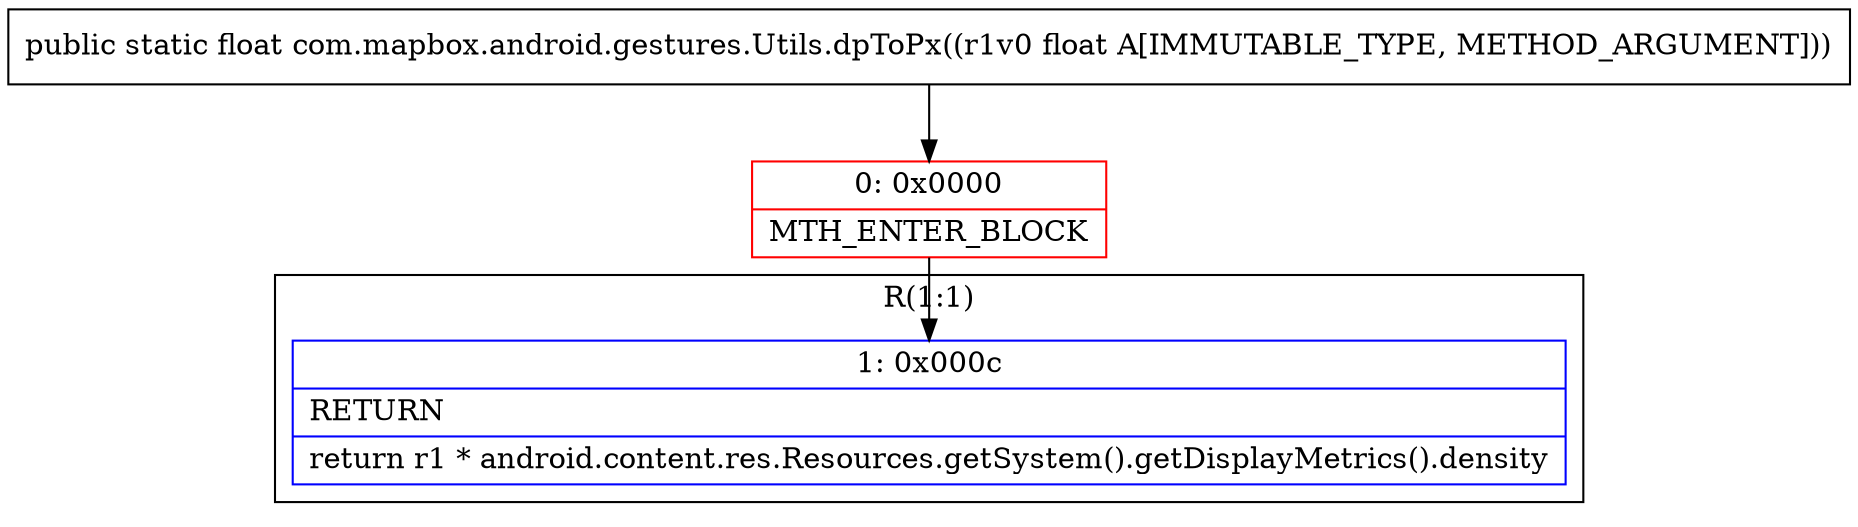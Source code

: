 digraph "CFG forcom.mapbox.android.gestures.Utils.dpToPx(F)F" {
subgraph cluster_Region_764127672 {
label = "R(1:1)";
node [shape=record,color=blue];
Node_1 [shape=record,label="{1\:\ 0x000c|RETURN\l|return r1 * android.content.res.Resources.getSystem().getDisplayMetrics().density\l}"];
}
Node_0 [shape=record,color=red,label="{0\:\ 0x0000|MTH_ENTER_BLOCK\l}"];
MethodNode[shape=record,label="{public static float com.mapbox.android.gestures.Utils.dpToPx((r1v0 float A[IMMUTABLE_TYPE, METHOD_ARGUMENT])) }"];
MethodNode -> Node_0;
Node_0 -> Node_1;
}

